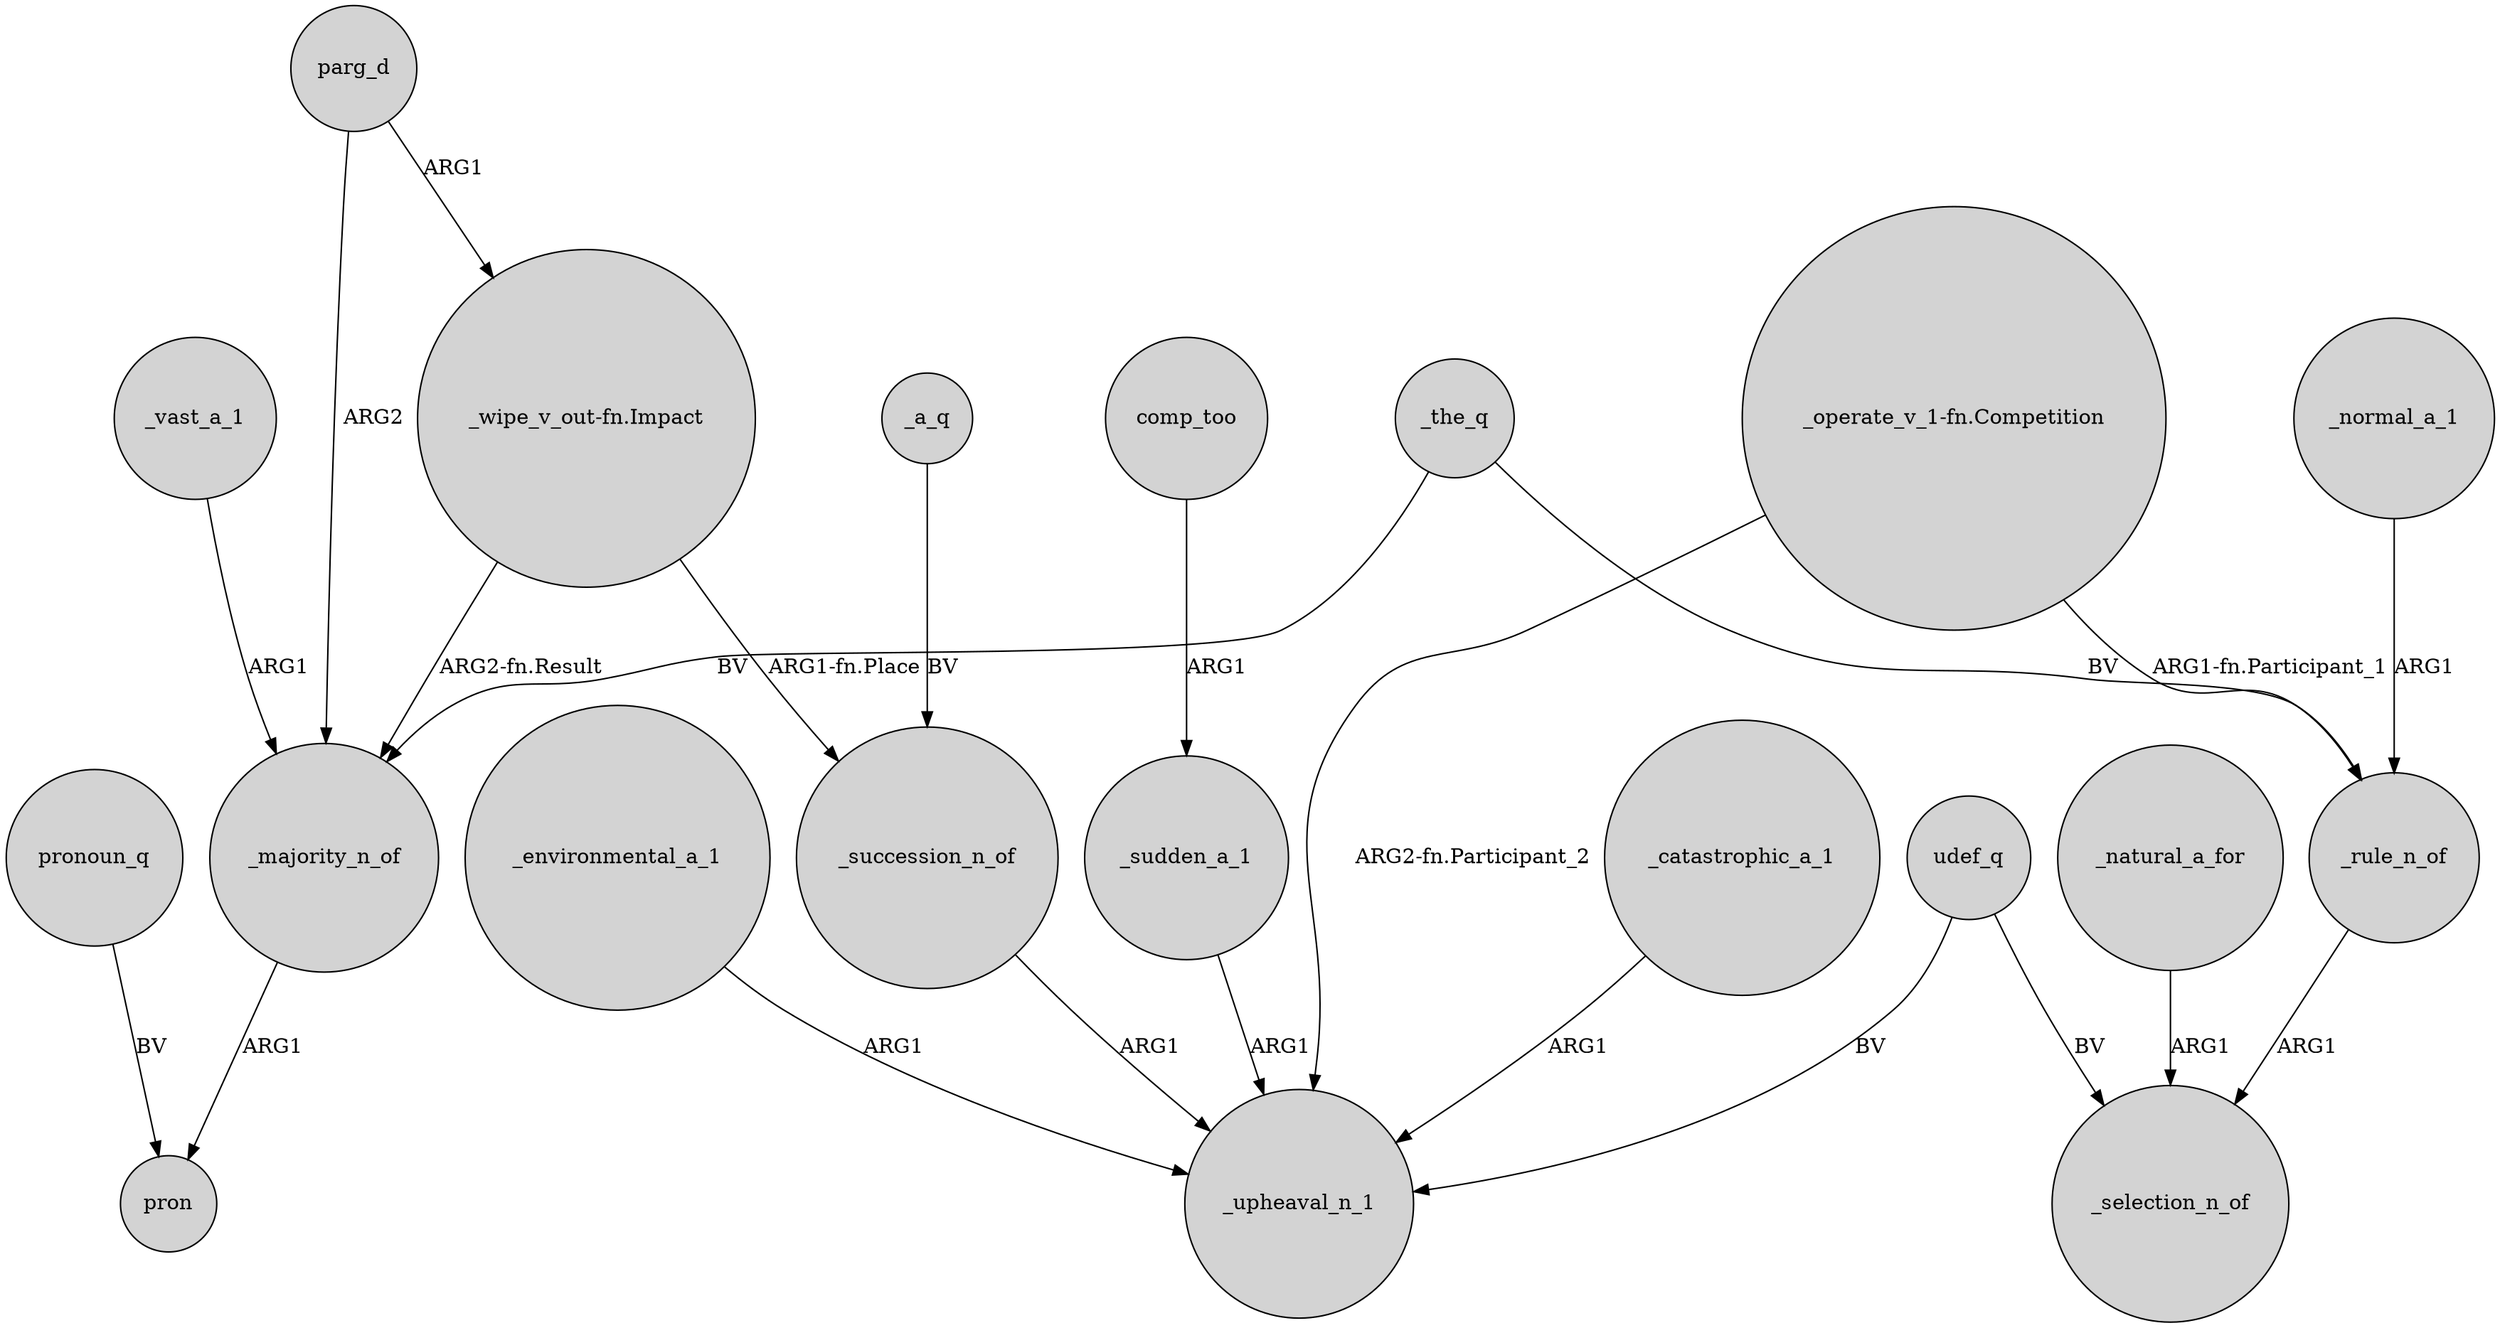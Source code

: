 digraph {
	node [shape=circle style=filled]
	_rule_n_of -> _selection_n_of [label=ARG1]
	_majority_n_of -> pron [label=ARG1]
	udef_q -> _selection_n_of [label=BV]
	_the_q -> _rule_n_of [label=BV]
	_environmental_a_1 -> _upheaval_n_1 [label=ARG1]
	parg_d -> "_wipe_v_out-fn.Impact" [label=ARG1]
	pronoun_q -> pron [label=BV]
	parg_d -> _majority_n_of [label=ARG2]
	_succession_n_of -> _upheaval_n_1 [label=ARG1]
	_natural_a_for -> _selection_n_of [label=ARG1]
	_a_q -> _succession_n_of [label=BV]
	_the_q -> _majority_n_of [label=BV]
	_vast_a_1 -> _majority_n_of [label=ARG1]
	"_wipe_v_out-fn.Impact" -> _succession_n_of [label="ARG1-fn.Place"]
	comp_too -> _sudden_a_1 [label=ARG1]
	_normal_a_1 -> _rule_n_of [label=ARG1]
	"_wipe_v_out-fn.Impact" -> _majority_n_of [label="ARG2-fn.Result"]
	"_operate_v_1-fn.Competition" -> _rule_n_of [label="ARG1-fn.Participant_1"]
	_sudden_a_1 -> _upheaval_n_1 [label=ARG1]
	"_operate_v_1-fn.Competition" -> _upheaval_n_1 [label="ARG2-fn.Participant_2"]
	_catastrophic_a_1 -> _upheaval_n_1 [label=ARG1]
	udef_q -> _upheaval_n_1 [label=BV]
}
